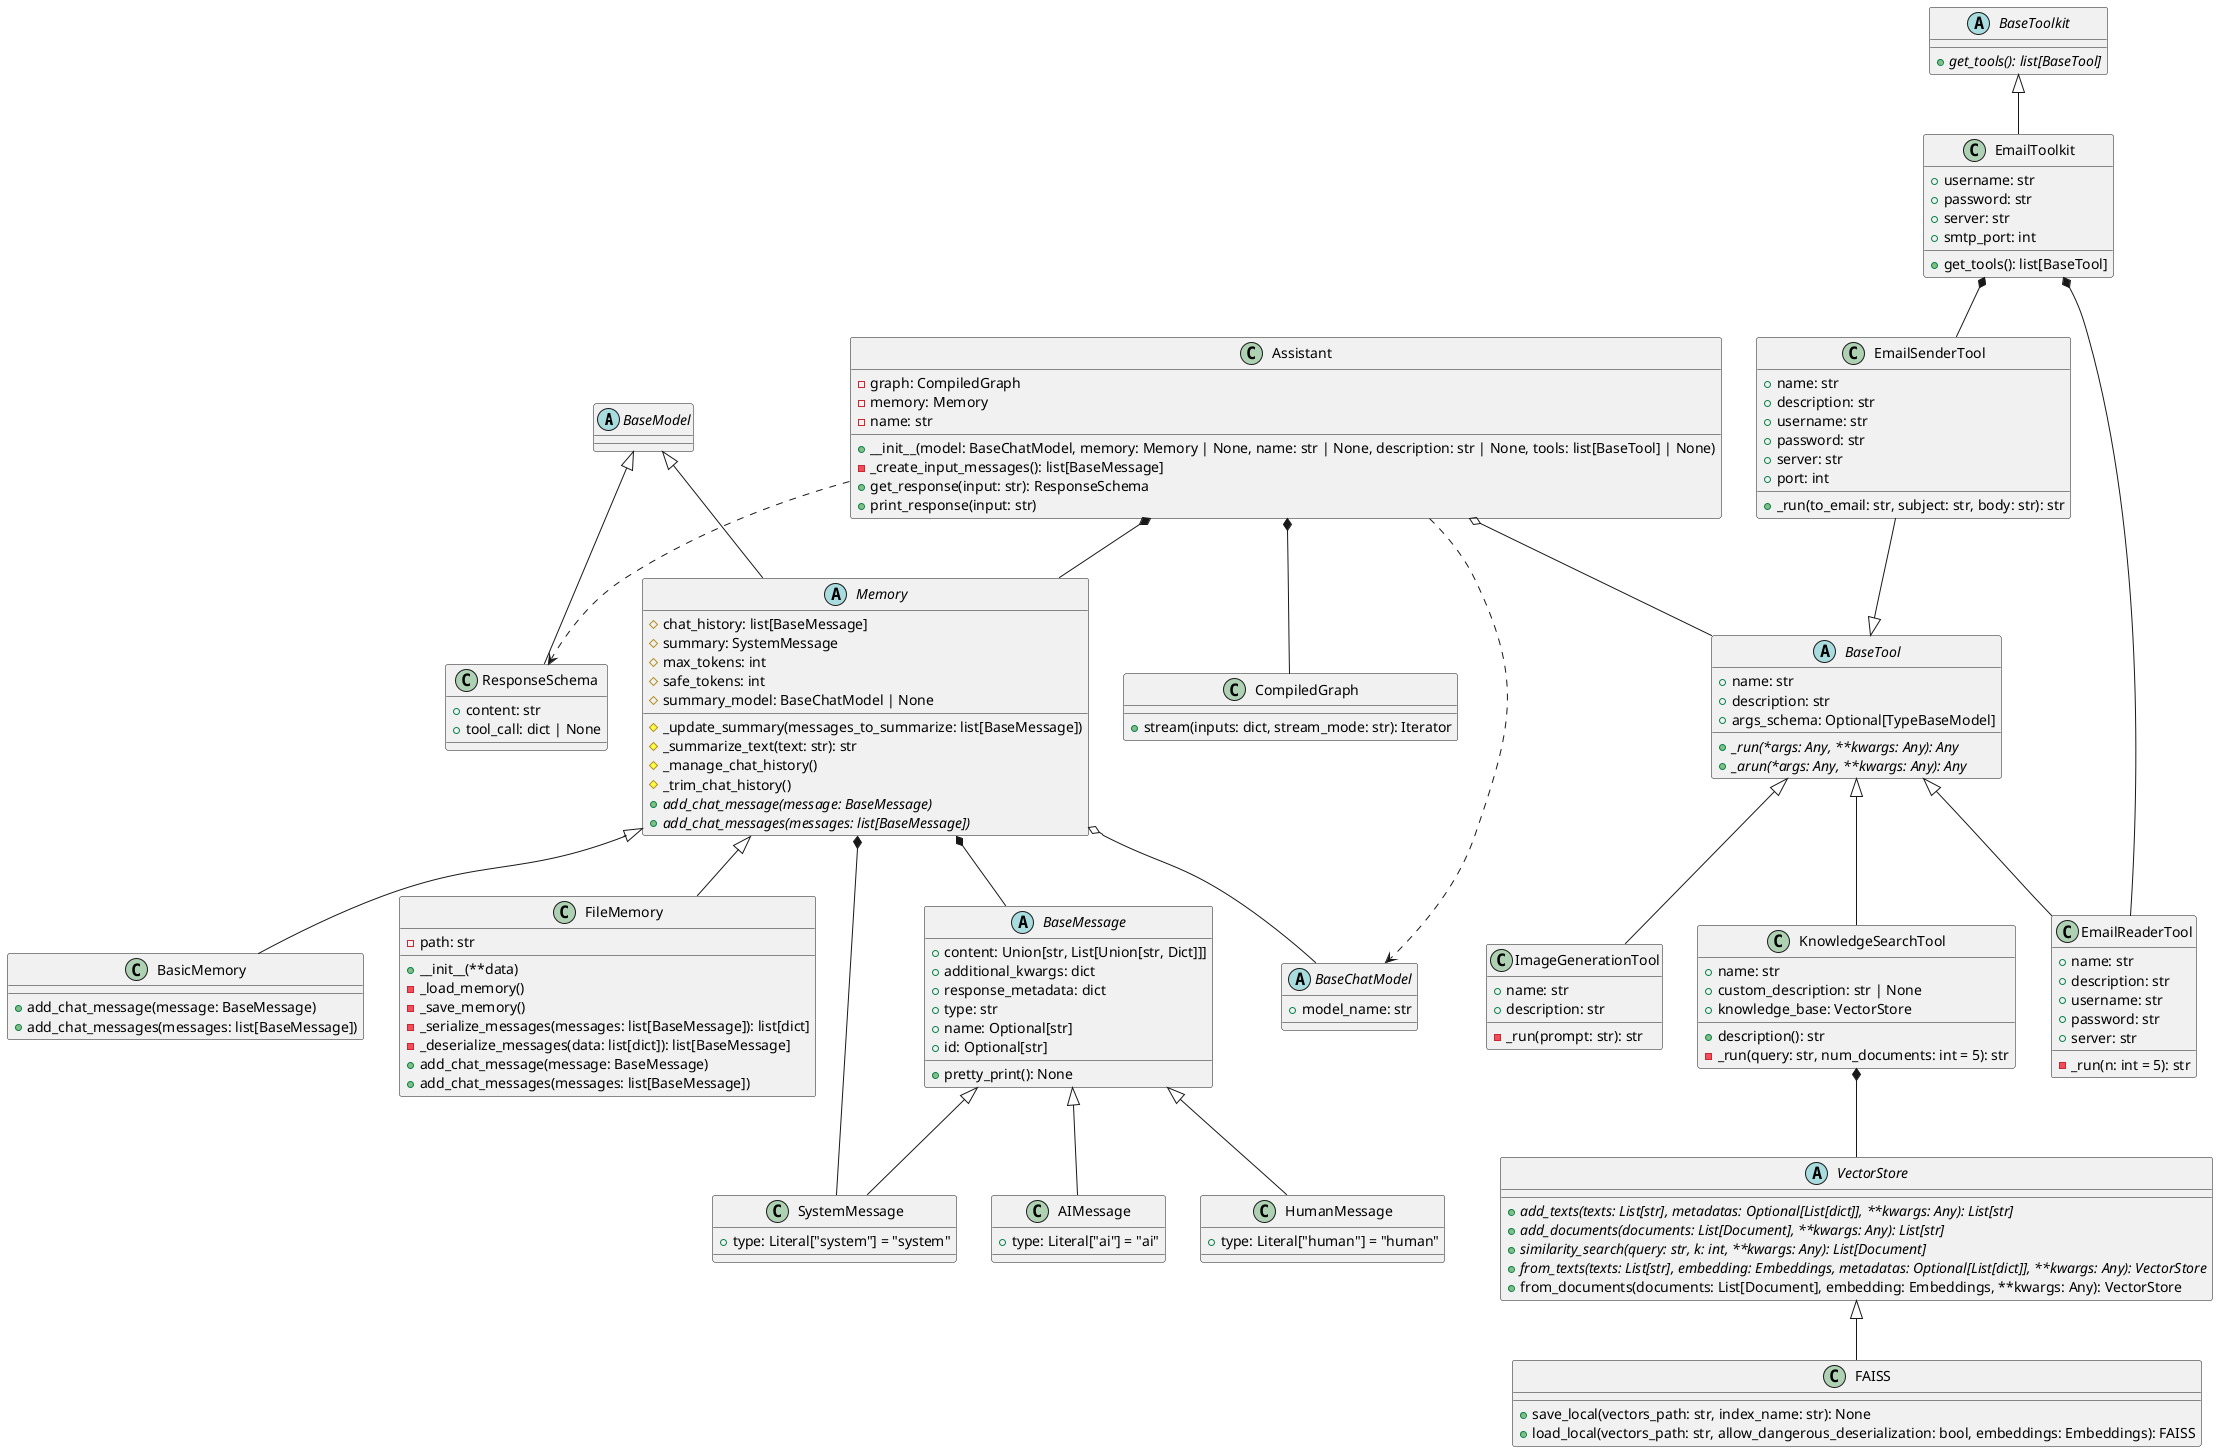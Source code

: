 @startuml base
' skinparam classAttributeIconSize 0
abstract class BaseModel

abstract class VectorStore {
  + {abstract} add_texts(texts: List[str], metadatas: Optional[List[dict]], **kwargs: Any): List[str]
  + {abstract} add_documents(documents: List[Document], **kwargs: Any): List[str]
  + {abstract} similarity_search(query: str, k: int, **kwargs: Any): List[Document]
  + {abstract} from_texts(texts: List[str], embedding: Embeddings, metadatas: Optional[List[dict]], **kwargs: Any): VectorStore
  + from_documents(documents: List[Document], embedding: Embeddings, **kwargs: Any): VectorStore
}

class FAISS {
  + save_local(vectors_path: str, index_name: str): None
  + load_local(vectors_path: str, allow_dangerous_deserialization: bool, embeddings: Embeddings): FAISS
}

class Assistant {
  - graph: CompiledGraph
  - memory: Memory
  - name: str
  + __init__(model: BaseChatModel, memory: Memory | None, name: str | None, description: str | None, tools: list[BaseTool] | None)
  - _create_input_messages(): list[BaseMessage]
  + get_response(input: str): ResponseSchema
  + print_response(input: str)
}

class CompiledGraph {
    + stream(inputs: dict, stream_mode: str): Iterator
}

class ResponseSchema {
  + content: str
  + tool_call: dict | None
}

abstract class Memory {
  # chat_history: list[BaseMessage]
  # summary: SystemMessage
  # max_tokens: int
  # safe_tokens: int
  # summary_model: BaseChatModel | None
  # _update_summary(messages_to_summarize: list[BaseMessage])
  # _summarize_text(text: str): str
  # _manage_chat_history()
  # _trim_chat_history()
  + {abstract} add_chat_message(message: BaseMessage)
  + {abstract} add_chat_messages(messages: list[BaseMessage])
}

class BasicMemory {
  + add_chat_message(message: BaseMessage)
  + add_chat_messages(messages: list[BaseMessage])
}

class FileMemory {
  - path: str
  + __init__(**data)
  - _load_memory()
  - _save_memory()
  - _serialize_messages(messages: list[BaseMessage]): list[dict]
  - _deserialize_messages(data: list[dict]): list[BaseMessage]
  + add_chat_message(message: BaseMessage)
  + add_chat_messages(messages: list[BaseMessage])
}

class ImageGenerationTool {
  + name: str
  + description: str
  - _run(prompt: str): str
}

class EmailToolkit {
  + username: str
  + password: str
  + server: str
  + smtp_port: int
  + get_tools(): list[BaseTool]
}

class EmailReaderTool {
  + name: str
  + description: str
  + username: str
  + password: str
  + server: str
  - _run(n: int = 5): str
}
class EmailSenderTool {
  + name: str
  + description: str
  + username: str
  + password: str
  + server: str
  + port: int

  + _run(to_email: str, subject: str, body: str): str
}

class KnowledgeSearchTool {
  + name: str
  + custom_description: str | None
  + knowledge_base: VectorStore
  + description(): str
  - _run(query: str, num_documents: int = 5): str
}

abstract class BaseTool {
  + name: str
  + description: str
  + args_schema: Optional[TypeBaseModel]

  + {abstract} _run(*args: Any, **kwargs: Any): Any
  + {abstract} _arun(*args: Any, **kwargs: Any): Any
}

abstract class BaseChatModel {
  + model_name: str
}

abstract class BaseToolkit {
  + {abstract} get_tools(): list[BaseTool]
}

abstract class BaseMessage {
  + content: Union[str, List[Union[str, Dict]]]
  + additional_kwargs: dict
  + response_metadata: dict
  + type: str
  + name: Optional[str]
  + id: Optional[str]

  + pretty_print(): None
}

class SystemMessage {
    + type: Literal["system"] = "system"
}

class AIMessage {
    + type: Literal["ai"] = "ai"
}

class HumanMessage {
    + type: Literal["human"] = "human"
}

BaseMessage <|-- SystemMessage
BaseMessage <|-- AIMessage
BaseMessage <|-- HumanMessage

BaseModel <|-- ResponseSchema
BaseModel <|-- Memory
Memory <|-- BasicMemory
Memory <|-- FileMemory
Memory *-- BaseMessage
Memory *-- SystemMessage 
Memory o-- BaseChatModel

BaseTool <|-- ImageGenerationTool
BaseTool <|-- EmailReaderTool
EmailSenderTool --|> BaseTool
BaseTool <|-- KnowledgeSearchTool
BaseToolkit <|-- EmailToolkit

VectorStore <|-- FAISS

Assistant *-- Memory
Assistant ..> ResponseSchema
Assistant o-- BaseTool
Assistant ..> BaseChatModel
Assistant *-- CompiledGraph

EmailToolkit *-- EmailReaderTool
EmailToolkit *-- EmailSenderTool
KnowledgeSearchTool *-- VectorStore
@enduml